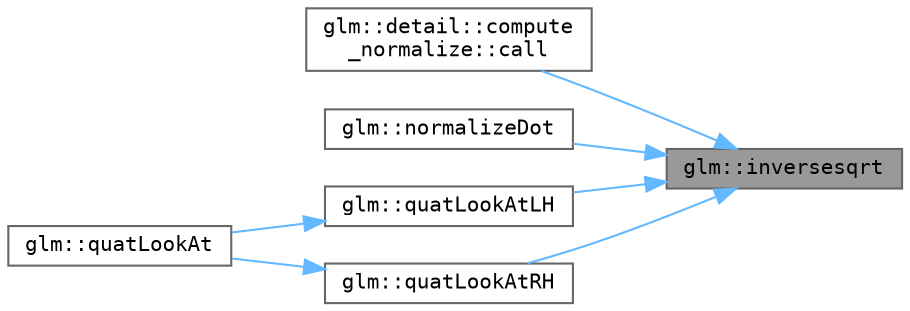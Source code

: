 digraph "glm::inversesqrt"
{
 // LATEX_PDF_SIZE
  bgcolor="transparent";
  edge [fontname=Terminal,fontsize=10,labelfontname=Helvetica,labelfontsize=10];
  node [fontname=Terminal,fontsize=10,shape=box,height=0.2,width=0.4];
  rankdir="RL";
  Node1 [label="glm::inversesqrt",height=0.2,width=0.4,color="gray40", fillcolor="grey60", style="filled", fontcolor="black",tooltip=" "];
  Node1 -> Node2 [dir="back",color="steelblue1",style="solid"];
  Node2 [label="glm::detail::compute\l_normalize::call",height=0.2,width=0.4,color="grey40", fillcolor="white", style="filled",URL="$structglm_1_1detail_1_1compute__normalize.html#a388589298d576e6a7a2f415b1ca3e673",tooltip=" "];
  Node1 -> Node3 [dir="back",color="steelblue1",style="solid"];
  Node3 [label="glm::normalizeDot",height=0.2,width=0.4,color="grey40", fillcolor="white", style="filled",URL="$group__gtx__normalize__dot.html#gacb140a2b903115d318c8b0a2fb5a5daa",tooltip=" "];
  Node1 -> Node4 [dir="back",color="steelblue1",style="solid"];
  Node4 [label="glm::quatLookAtLH",height=0.2,width=0.4,color="grey40", fillcolor="white", style="filled",URL="$group__gtc__quaternion.html#gaf1b1a94a4bf495b0a357180e2ab44dd3",tooltip=" "];
  Node4 -> Node5 [dir="back",color="steelblue1",style="solid"];
  Node5 [label="glm::quatLookAt",height=0.2,width=0.4,color="grey40", fillcolor="white", style="filled",URL="$group__gtc__quaternion.html#ga6796cf6b03ae8ea20a2152571bd66656",tooltip=" "];
  Node1 -> Node6 [dir="back",color="steelblue1",style="solid"];
  Node6 [label="glm::quatLookAtRH",height=0.2,width=0.4,color="grey40", fillcolor="white", style="filled",URL="$group__gtc__quaternion.html#ga63626b02ab5b21692758c0d43618188a",tooltip=" "];
  Node6 -> Node5 [dir="back",color="steelblue1",style="solid"];
}
